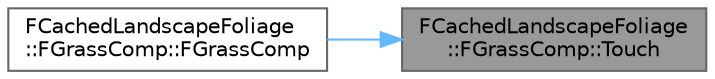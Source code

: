 digraph "FCachedLandscapeFoliage::FGrassComp::Touch"
{
 // INTERACTIVE_SVG=YES
 // LATEX_PDF_SIZE
  bgcolor="transparent";
  edge [fontname=Helvetica,fontsize=10,labelfontname=Helvetica,labelfontsize=10];
  node [fontname=Helvetica,fontsize=10,shape=box,height=0.2,width=0.4];
  rankdir="RL";
  Node1 [id="Node000001",label="FCachedLandscapeFoliage\l::FGrassComp::Touch",height=0.2,width=0.4,color="gray40", fillcolor="grey60", style="filled", fontcolor="black",tooltip=" "];
  Node1 -> Node2 [id="edge1_Node000001_Node000002",dir="back",color="steelblue1",style="solid",tooltip=" "];
  Node2 [id="Node000002",label="FCachedLandscapeFoliage\l::FGrassComp::FGrassComp",height=0.2,width=0.4,color="grey40", fillcolor="white", style="filled",URL="$d9/d53/structFCachedLandscapeFoliage_1_1FGrassComp.html#ab5083617cabf01f936cadfaa981d9956",tooltip=" "];
}
